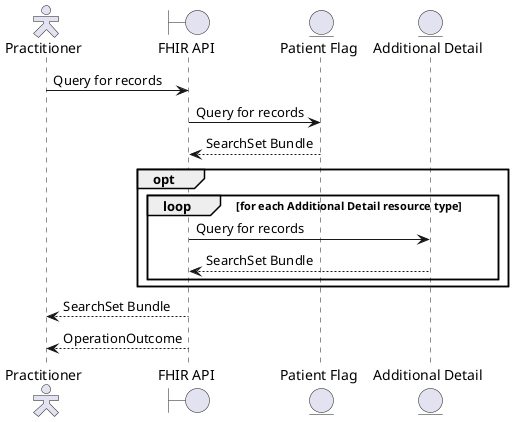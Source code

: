 @startuml

skinparam actorStyle hollow

actor        "Practitioner"     as pra
boundary  "FHIR API"         as api
entity       "Patient Flag"     as pfg
entity       "Additional Detail"  as add

pra ->  api : Query for records
api ->  pfg : Query for records
api <-- pfg : SearchSet Bundle
opt
  loop for each Additional Detail resource type
  api ->  add : Query for records
  api <-- add : SearchSet Bundle
  end
end
pra <-- api : SearchSet Bundle
pra <-- api : OperationOutcome

@enduml
